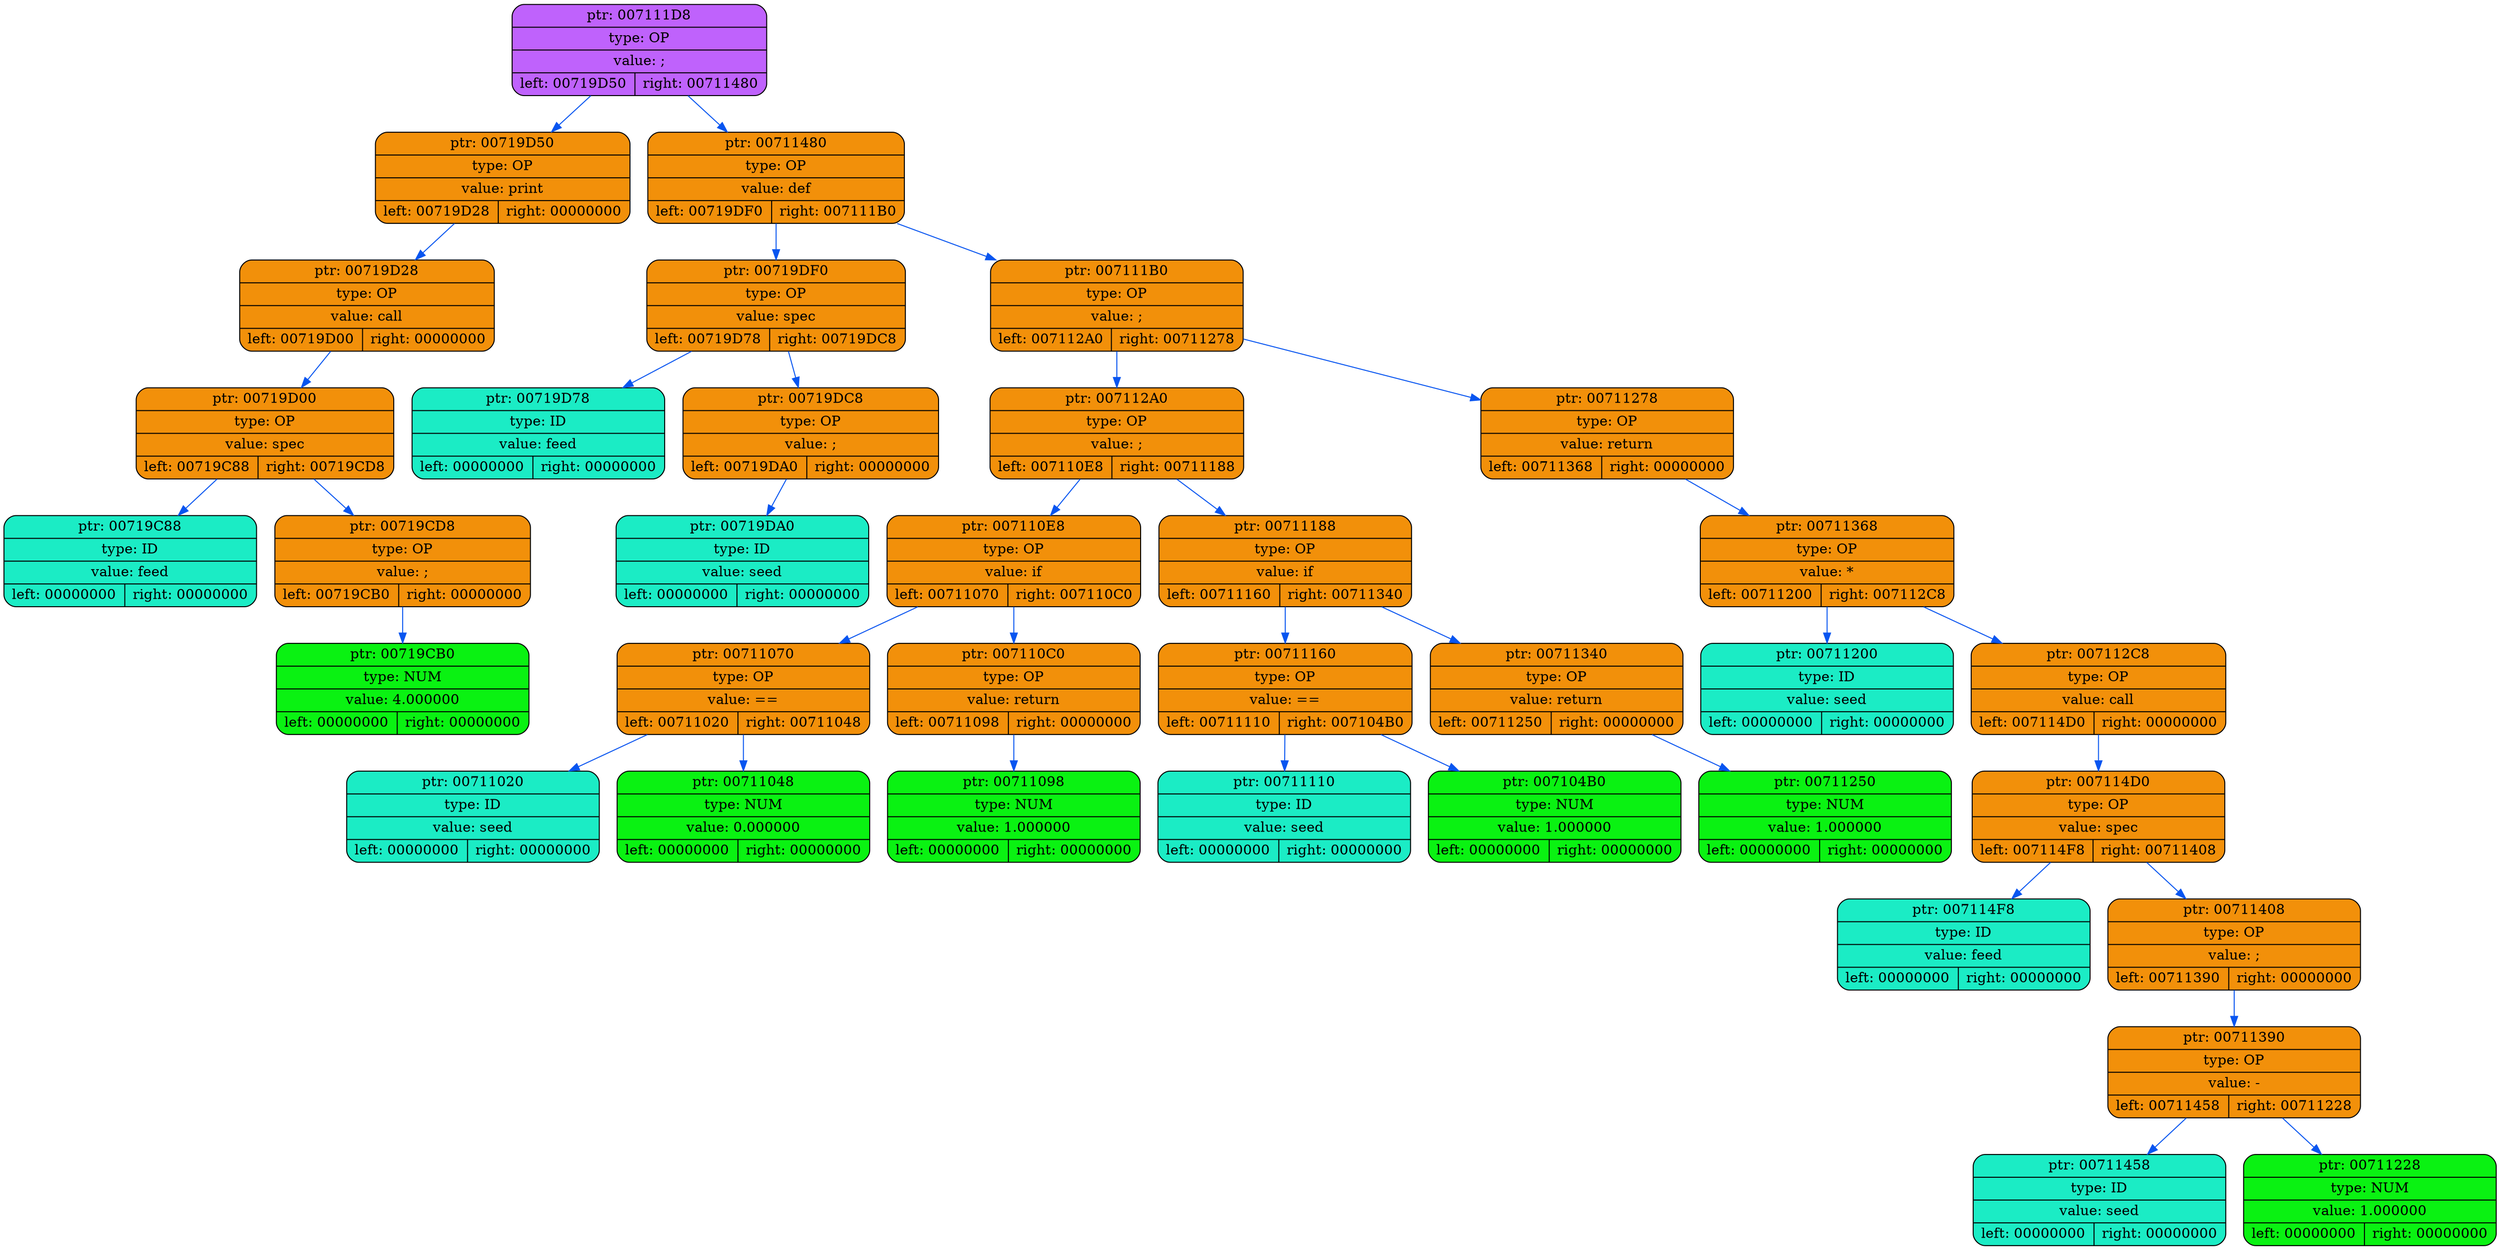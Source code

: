 digraph
{
    rankdir=TP

        node007111D8[shape=record,style="rounded,filled",fillcolor="#BF62FC",label="{ ptr: 007111D8 | type: OP | value: ;| { left: 00719D50 | right: 00711480 }}"];
    node007111D8 -> node00719D50[color="#0855F0"]
    node00719D50[shape=record,style="rounded,filled",fillcolor="#F2900A",label="{ ptr: 00719D50 | type: OP | value: print| { left: 00719D28 | right: 00000000 }}"];
    node00719D50 -> node00719D28[color="#0855F0"]
    node00719D28[shape=record,style="rounded,filled",fillcolor="#F2900A",label="{ ptr: 00719D28 | type: OP | value: call| { left: 00719D00 | right: 00000000 }}"];
    node00719D28 -> node00719D00[color="#0855F0"]
    node00719D00[shape=record,style="rounded,filled",fillcolor="#F2900A",label="{ ptr: 00719D00 | type: OP | value: spec| { left: 00719C88 | right: 00719CD8 }}"];
    node00719D00 -> node00719C88[color="#0855F0"]
    node00719C88[shape=record,style="rounded,filled",fillcolor="#1BECC5",label="{ ptr: 00719C88 | type: ID | value: feed| { left: 00000000 | right: 00000000 }}"];
    node00719D00 -> node00719CD8[color="#0855F0"]
    node00719CD8[shape=record,style="rounded,filled",fillcolor="#F2900A",label="{ ptr: 00719CD8 | type: OP | value: ;| { left: 00719CB0 | right: 00000000 }}"];
    node00719CD8 -> node00719CB0[color="#0855F0"]
    node00719CB0[shape=record,style="rounded,filled",fillcolor="#0AF212",label="{ ptr: 00719CB0 | type: NUM | value: 4.000000| { left: 00000000 | right: 00000000 }}"];
    node007111D8 -> node00711480[color="#0855F0"]
    node00711480[shape=record,style="rounded,filled",fillcolor="#F2900A",label="{ ptr: 00711480 | type: OP | value: def| { left: 00719DF0 | right: 007111B0 }}"];
    node00711480 -> node00719DF0[color="#0855F0"]
    node00719DF0[shape=record,style="rounded,filled",fillcolor="#F2900A",label="{ ptr: 00719DF0 | type: OP | value: spec| { left: 00719D78 | right: 00719DC8 }}"];
    node00719DF0 -> node00719D78[color="#0855F0"]
    node00719D78[shape=record,style="rounded,filled",fillcolor="#1BECC5",label="{ ptr: 00719D78 | type: ID | value: feed| { left: 00000000 | right: 00000000 }}"];
    node00719DF0 -> node00719DC8[color="#0855F0"]
    node00719DC8[shape=record,style="rounded,filled",fillcolor="#F2900A",label="{ ptr: 00719DC8 | type: OP | value: ;| { left: 00719DA0 | right: 00000000 }}"];
    node00719DC8 -> node00719DA0[color="#0855F0"]
    node00719DA0[shape=record,style="rounded,filled",fillcolor="#1BECC5",label="{ ptr: 00719DA0 | type: ID | value: seed| { left: 00000000 | right: 00000000 }}"];
    node00711480 -> node007111B0[color="#0855F0"]
    node007111B0[shape=record,style="rounded,filled",fillcolor="#F2900A",label="{ ptr: 007111B0 | type: OP | value: ;| { left: 007112A0 | right: 00711278 }}"];
    node007111B0 -> node007112A0[color="#0855F0"]
    node007112A0[shape=record,style="rounded,filled",fillcolor="#F2900A",label="{ ptr: 007112A0 | type: OP | value: ;| { left: 007110E8 | right: 00711188 }}"];
    node007112A0 -> node007110E8[color="#0855F0"]
    node007110E8[shape=record,style="rounded,filled",fillcolor="#F2900A",label="{ ptr: 007110E8 | type: OP | value: if| { left: 00711070 | right: 007110C0 }}"];
    node007110E8 -> node00711070[color="#0855F0"]
    node00711070[shape=record,style="rounded,filled",fillcolor="#F2900A",label="{ ptr: 00711070 | type: OP | value: ==| { left: 00711020 | right: 00711048 }}"];
    node00711070 -> node00711020[color="#0855F0"]
    node00711020[shape=record,style="rounded,filled",fillcolor="#1BECC5",label="{ ptr: 00711020 | type: ID | value: seed| { left: 00000000 | right: 00000000 }}"];
    node00711070 -> node00711048[color="#0855F0"]
    node00711048[shape=record,style="rounded,filled",fillcolor="#0AF212",label="{ ptr: 00711048 | type: NUM | value: 0.000000| { left: 00000000 | right: 00000000 }}"];
    node007110E8 -> node007110C0[color="#0855F0"]
    node007110C0[shape=record,style="rounded,filled",fillcolor="#F2900A",label="{ ptr: 007110C0 | type: OP | value: return| { left: 00711098 | right: 00000000 }}"];
    node007110C0 -> node00711098[color="#0855F0"]
    node00711098[shape=record,style="rounded,filled",fillcolor="#0AF212",label="{ ptr: 00711098 | type: NUM | value: 1.000000| { left: 00000000 | right: 00000000 }}"];
    node007112A0 -> node00711188[color="#0855F0"]
    node00711188[shape=record,style="rounded,filled",fillcolor="#F2900A",label="{ ptr: 00711188 | type: OP | value: if| { left: 00711160 | right: 00711340 }}"];
    node00711188 -> node00711160[color="#0855F0"]
    node00711160[shape=record,style="rounded,filled",fillcolor="#F2900A",label="{ ptr: 00711160 | type: OP | value: ==| { left: 00711110 | right: 007104B0 }}"];
    node00711160 -> node00711110[color="#0855F0"]
    node00711110[shape=record,style="rounded,filled",fillcolor="#1BECC5",label="{ ptr: 00711110 | type: ID | value: seed| { left: 00000000 | right: 00000000 }}"];
    node00711160 -> node007104B0[color="#0855F0"]
    node007104B0[shape=record,style="rounded,filled",fillcolor="#0AF212",label="{ ptr: 007104B0 | type: NUM | value: 1.000000| { left: 00000000 | right: 00000000 }}"];
    node00711188 -> node00711340[color="#0855F0"]
    node00711340[shape=record,style="rounded,filled",fillcolor="#F2900A",label="{ ptr: 00711340 | type: OP | value: return| { left: 00711250 | right: 00000000 }}"];
    node00711340 -> node00711250[color="#0855F0"]
    node00711250[shape=record,style="rounded,filled",fillcolor="#0AF212",label="{ ptr: 00711250 | type: NUM | value: 1.000000| { left: 00000000 | right: 00000000 }}"];
    node007111B0 -> node00711278[color="#0855F0"]
    node00711278[shape=record,style="rounded,filled",fillcolor="#F2900A",label="{ ptr: 00711278 | type: OP | value: return| { left: 00711368 | right: 00000000 }}"];
    node00711278 -> node00711368[color="#0855F0"]
    node00711368[shape=record,style="rounded,filled",fillcolor="#F2900A",label="{ ptr: 00711368 | type: OP | value: *| { left: 00711200 | right: 007112C8 }}"];
    node00711368 -> node00711200[color="#0855F0"]
    node00711200[shape=record,style="rounded,filled",fillcolor="#1BECC5",label="{ ptr: 00711200 | type: ID | value: seed| { left: 00000000 | right: 00000000 }}"];
    node00711368 -> node007112C8[color="#0855F0"]
    node007112C8[shape=record,style="rounded,filled",fillcolor="#F2900A",label="{ ptr: 007112C8 | type: OP | value: call| { left: 007114D0 | right: 00000000 }}"];
    node007112C8 -> node007114D0[color="#0855F0"]
    node007114D0[shape=record,style="rounded,filled",fillcolor="#F2900A",label="{ ptr: 007114D0 | type: OP | value: spec| { left: 007114F8 | right: 00711408 }}"];
    node007114D0 -> node007114F8[color="#0855F0"]
    node007114F8[shape=record,style="rounded,filled",fillcolor="#1BECC5",label="{ ptr: 007114F8 | type: ID | value: feed| { left: 00000000 | right: 00000000 }}"];
    node007114D0 -> node00711408[color="#0855F0"]
    node00711408[shape=record,style="rounded,filled",fillcolor="#F2900A",label="{ ptr: 00711408 | type: OP | value: ;| { left: 00711390 | right: 00000000 }}"];
    node00711408 -> node00711390[color="#0855F0"]
    node00711390[shape=record,style="rounded,filled",fillcolor="#F2900A",label="{ ptr: 00711390 | type: OP | value: -| { left: 00711458 | right: 00711228 }}"];
    node00711390 -> node00711458[color="#0855F0"]
    node00711458[shape=record,style="rounded,filled",fillcolor="#1BECC5",label="{ ptr: 00711458 | type: ID | value: seed| { left: 00000000 | right: 00000000 }}"];
    node00711390 -> node00711228[color="#0855F0"]
    node00711228[shape=record,style="rounded,filled",fillcolor="#0AF212",label="{ ptr: 00711228 | type: NUM | value: 1.000000| { left: 00000000 | right: 00000000 }}"];
}